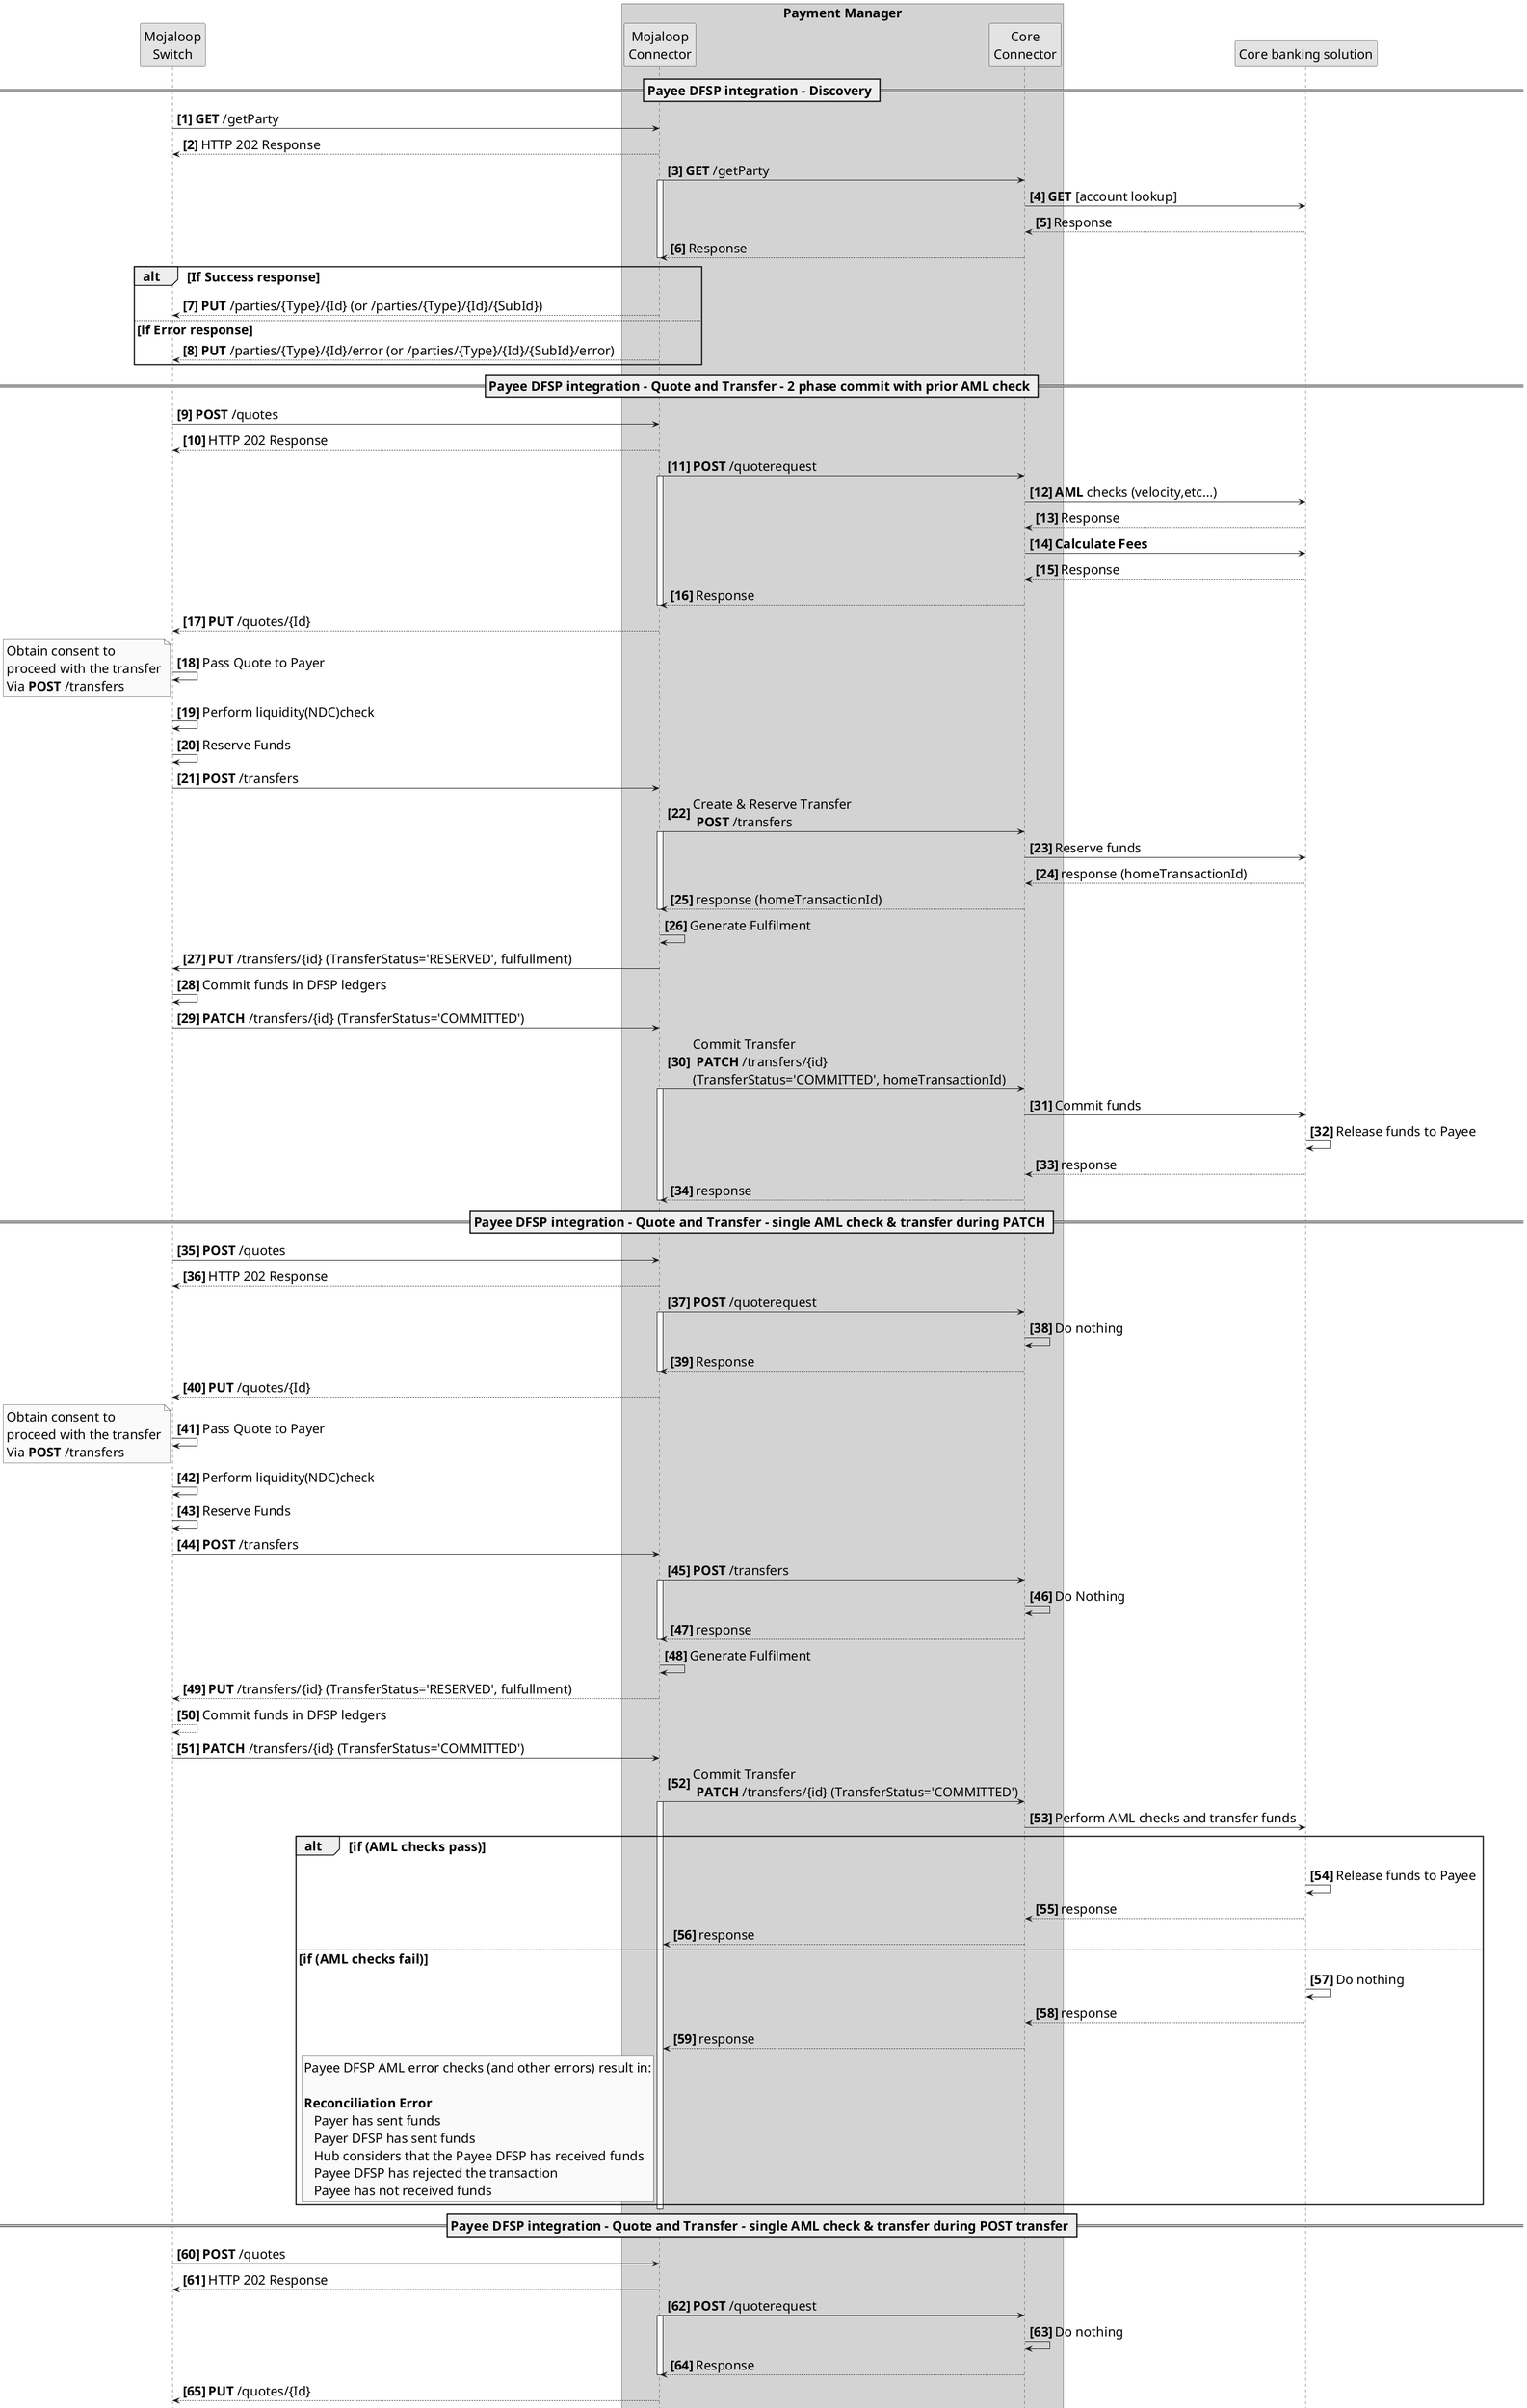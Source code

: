 @startuml Payee DFSP Integration Single Transactional Flow
/'*****
--------------
******'/

skinparam activityFontSize 4
skinparam activityDiamondFontSize 30
skinparam activityArrowFontSize 22
skinparam defaultFontSize 22
skinparam noteFontSize 22
skinparam monochrome true
' declare title
' title Core-Connector transactional flow patterns
' declare actors
participant "Mojaloop\nSwitch" as Switch
box "Payment Manager" #LightGrey
participant "Mojaloop\nConnector" as MC 
participant "Core\nConnector" as CC 
end box
participant "Core banking solution" as CBS
autonumber 1 1 "<b>[0]"

== Payee DFSP integration - Discovery ==

Switch->MC: **GET** /getParty
MC-->Switch: HTTP 202 Response
MC->CC: **GET** /getParty
activate MC
CC->CBS: **GET** [account lookup]
CBS-->CC: Response
CC-->MC: Response
deactivate MC
alt If Success response
MC-->Switch: **PUT** /parties/{Type}/{Id} (or /parties/{Type}/{Id}/{SubId})
else if Error response
MC-->Switch: **PUT** /parties/{Type}/{Id}/error (or /parties/{Type}/{Id}/{SubId}/error)
end

== Payee DFSP integration - Quote and Transfer - 2 phase commit with prior AML check ==

Switch->MC: **POST** /quotes
MC-->Switch: HTTP 202 Response
MC->CC: **POST** /quoterequest
activate MC
CC->CBS: **AML** checks (velocity,etc...)
CBS-->CC: Response
CC->CBS: **Calculate Fees**
CBS-->CC: Response
CC-->MC: Response
deactivate MC
MC-->Switch: **PUT** /quotes/{Id} 
Switch->Switch: Pass Quote to Payer
note left
Obtain consent to 
proceed with the transfer
Via **POST** /transfers
end note
    Switch-> Switch: Perform liquidity(NDC)check
    Switch->Switch: Reserve Funds
    Switch->MC: **POST** /transfers
    MC->CC: Create & Reserve Transfer\n **POST** /transfers 
    activate MC
    CC->CBS: Reserve funds 
    CBS-->CC: response (homeTransactionId)
    CC-->MC: response (homeTransactionId)
    deactivate MC
    MC->MC: Generate Fulfilment
    MC->Switch: **PUT** /transfers/{id} (TransferStatus='RESERVED', fulfullment)
    Switch->Switch: Commit funds in DFSP ledgers
    Switch->MC: **PATCH** /transfers/{id} (TransferStatus='COMMITTED')
    MC->CC: Commit Transfer\n **PATCH** /transfers/{id} \n(TransferStatus='COMMITTED', homeTransactionId) 
    activate MC
    CC->CBS: Commit funds 
    CBS->CBS: Release funds to Payee 
    CBS-->CC: response
    CC-->MC: response
    deactivate MC

== Payee DFSP integration - Quote and Transfer - single AML check & transfer during PATCH ==

Switch->MC: **POST** /quotes
MC-->Switch: HTTP 202 Response
MC->CC: **POST** /quoterequest
activate MC
CC->CC: Do nothing
CC-->MC: Response
deactivate MC
MC-->Switch: **PUT** /quotes/{Id} 

Switch->Switch: Pass Quote to Payer
note left
Obtain consent to 
proceed with the transfer
Via **POST** /transfers
end note
    Switch-> Switch: Perform liquidity(NDC)check
    Switch->Switch: Reserve Funds
    Switch->MC: **POST** /transfers
    MC->CC: **POST** /transfers 
    activate MC
    CC->CC: Do Nothing 
    CC-->MC: response
    deactivate MC
    MC->MC: Generate Fulfilment
    MC-->Switch: **PUT** /transfers/{id} (TransferStatus='RESERVED', fulfullment)
    Switch-->Switch: Commit funds in DFSP ledgers

    Switch->MC: **PATCH** /transfers/{id} (TransferStatus='COMMITTED')
    MC->CC: Commit Transfer\n **PATCH** /transfers/{id} (TransferStatus='COMMITTED') 
    activate MC
    CC->CBS: Perform AML checks and transfer funds
    alt if (AML checks pass)
    CBS->CBS: Release funds to Payee 
    CBS-->CC: response
    CC-->MC: response
    else if (AML checks fail)
    CBS->CBS: Do nothing
    CBS-->CC: response
    CC-->MC: response
    rnote left MC 
    Payee DFSP AML error checks (and other errors) result in:
    
    **Reconciliation Error**
       Payer has sent funds
       Payer DFSP has sent funds
       Hub considers that the Payee DFSP has received funds
       Payee DFSP has rejected the transaction
       Payee has not received funds
    endrnote
    end
    deactivate MC

== Payee DFSP integration - Quote and Transfer - single AML check & transfer during POST transfer ==

Switch->MC: **POST** /quotes
MC-->Switch: HTTP 202 Response
MC->CC: **POST** /quoterequest
activate MC
CC->CC: Do nothing
CC-->MC: Response
deactivate MC
MC-->Switch: **PUT** /quotes/{Id} 

Switch->Switch: Pass Quote to Payer
note left
Obtain consent to 
proceed with the transfer
Via **POST** /transfers
end note
    Switch-> Switch: Perform liquidity(NDC)check
    Switch->Switch: Reserve Funds
    Switch->MC: **POST** /transfers
    MC->CC: **POST** /transfers 
    activate MC
    CC->CBS: Perform AML checks and transfer funds
    CBS->CBS: Release of funds to Payee 
    CBS-->CC: response (homeTransactionId)
    CC-->MC: response (homeTransactionId)
    deactivate MC
    MC->MC: Generate Fulfilment
    MC-->Switch: **PUT** /transfers/{id} (TransferStatus='RESERVED', fulfullment)
    Switch->Switch: Commit funds in DFSP ledgers
    alt if (Transfer status == 'ABORTED')
    Switch->MC: **PATCH** /transfers/{id} (TransferStatus='ABORTED', homeTransactionId)
    MC->CC: Abort Transfer\n **PATCH** /transfers/{id} (TransferStatus='ABORTED')     
    CC->CBS: Abort Transfer
    CBS->CBS: Compensate action for abort
    CBS-->CC: response
    else if (Transfer status == 'COMMITTED')
    Switch->MC: **PATCH** /transfers/{id} (TransferStatus='COMMITTED', homeTransactionId)
    MC->CC: **PATCH** /transfers/{id} (TransferStatus='COMMITTED') 
    CC->CC: Do nothing
    CC-->MC: response
    end


@enduml